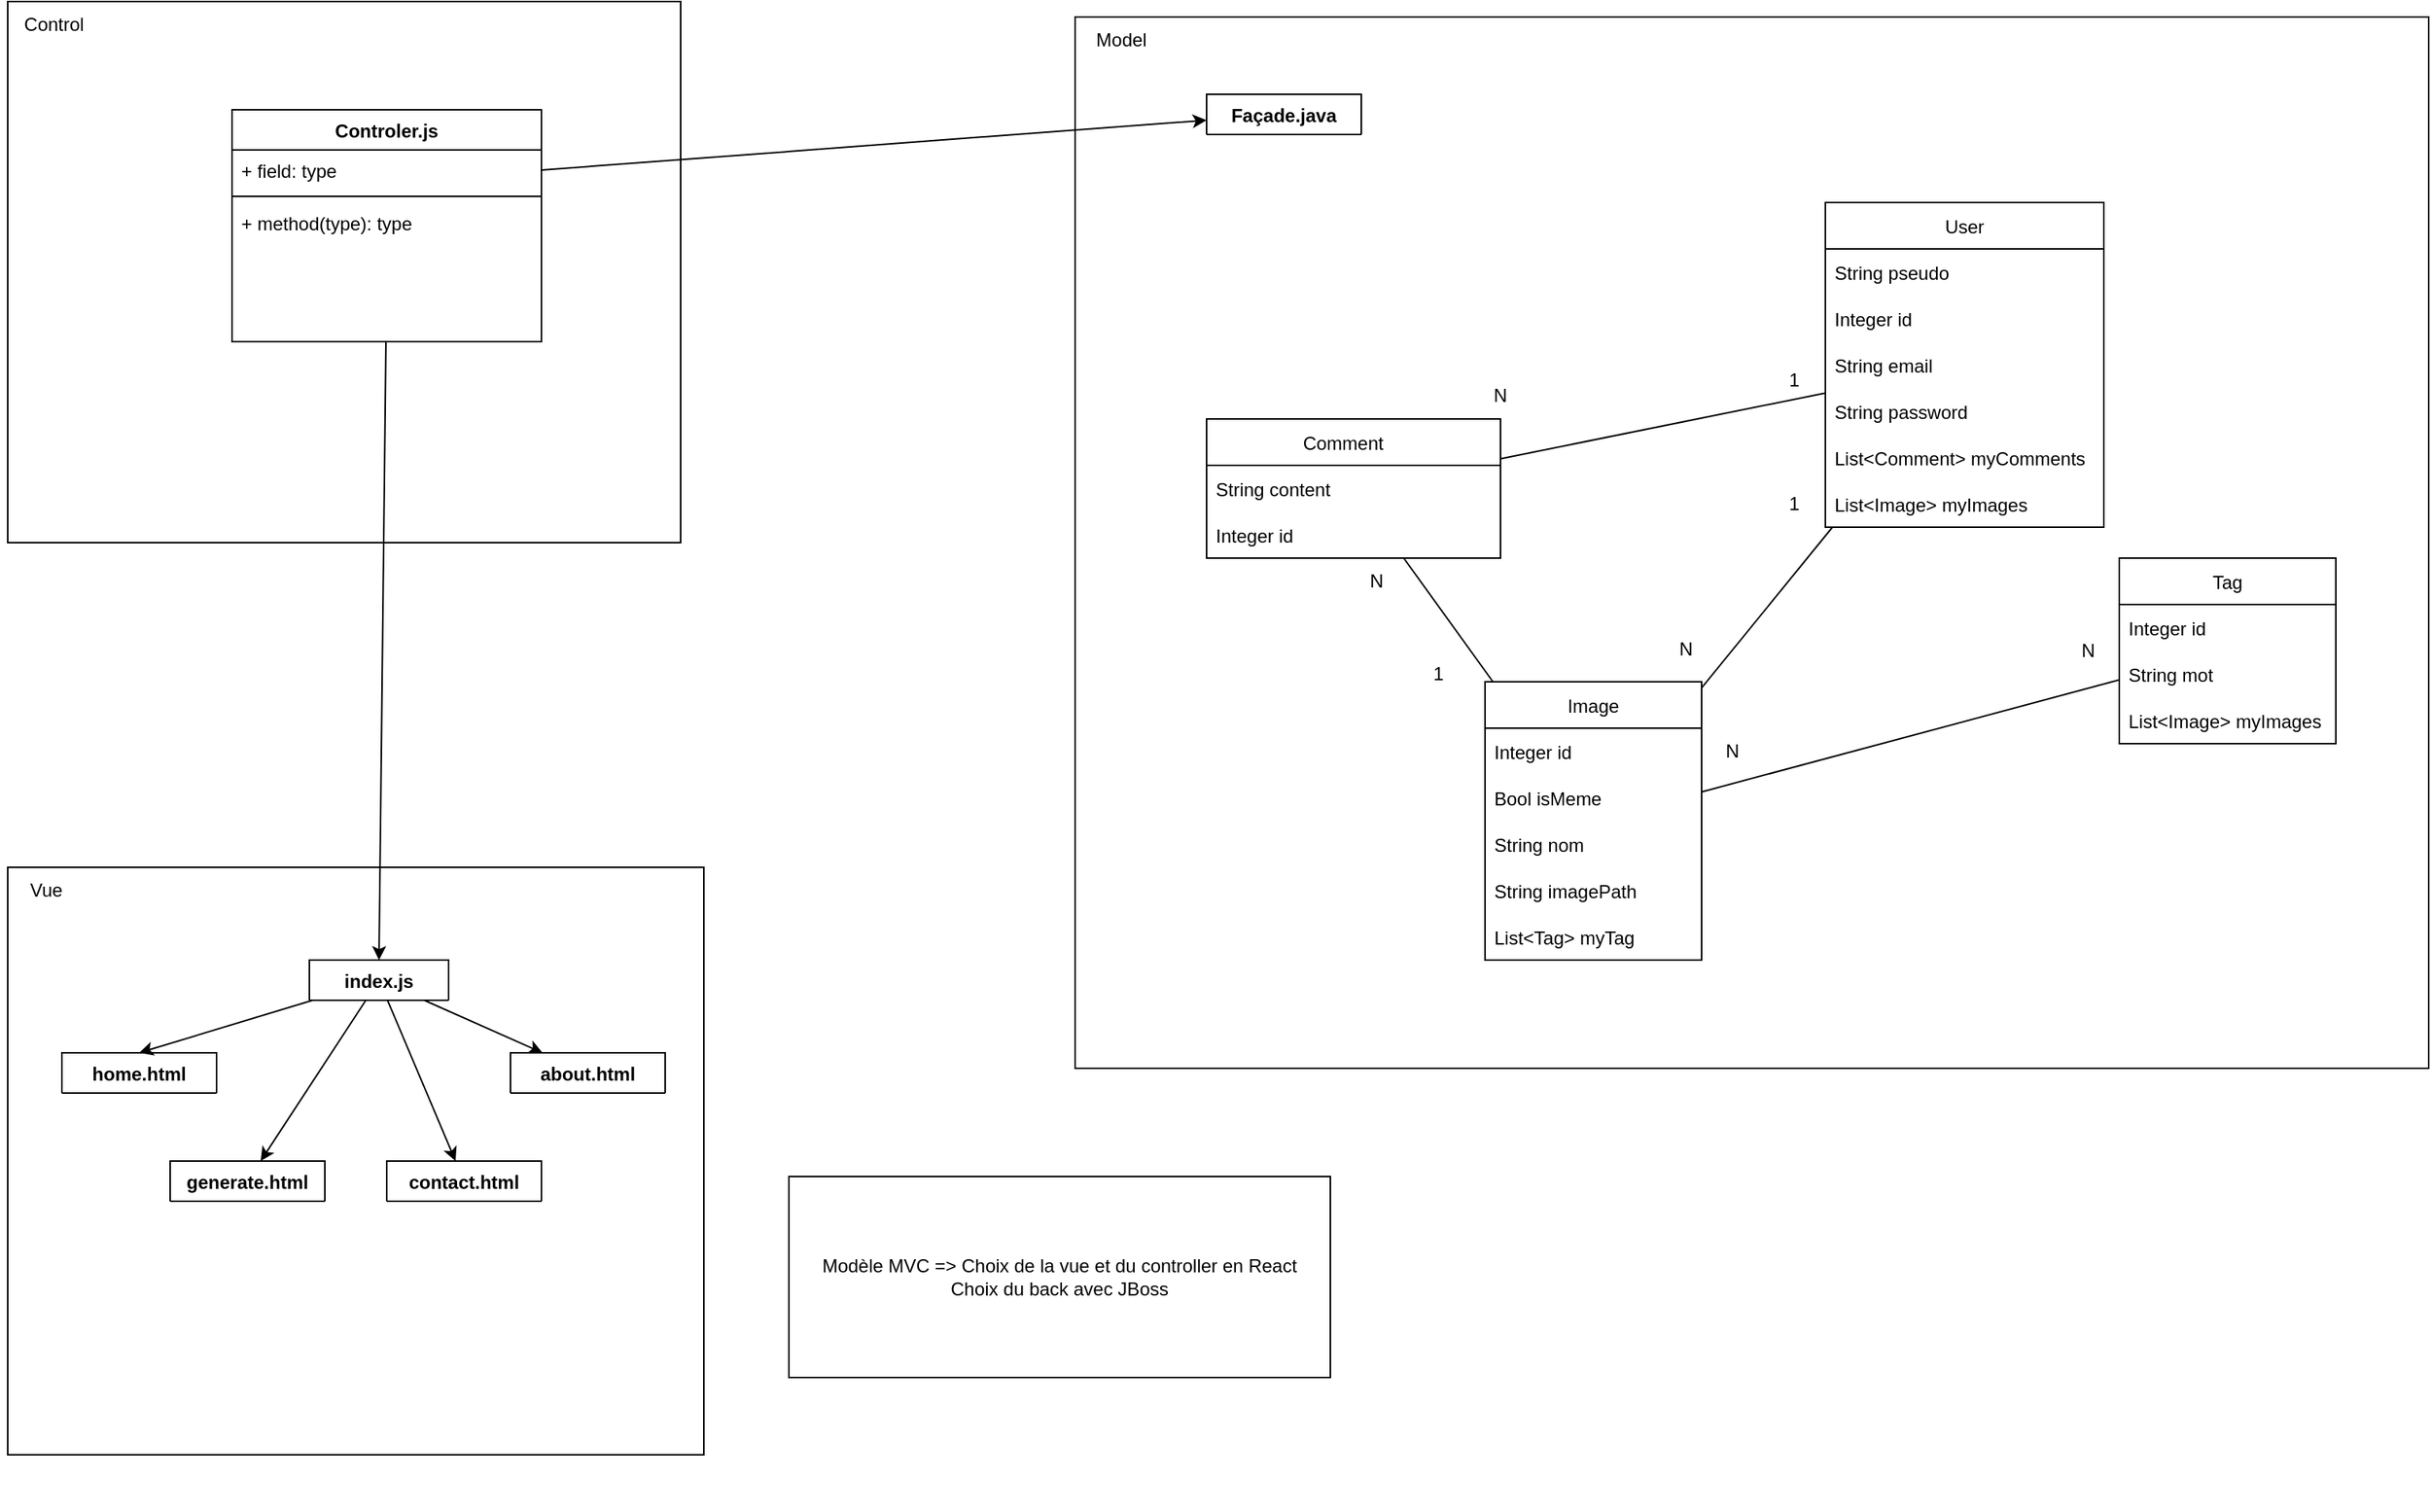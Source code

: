 <mxfile version="17.4.3" type="github">
  <diagram id="MInBh1SqWbQjp1WLOZTz" name="Page-1">
    <mxGraphModel dx="1662" dy="820" grid="1" gridSize="10" guides="1" tooltips="1" connect="1" arrows="1" fold="1" page="1" pageScale="1" pageWidth="1169" pageHeight="827" math="0" shadow="0">
      <root>
        <mxCell id="0" />
        <mxCell id="1" parent="0" />
        <mxCell id="yNmyxKfsHy1kQSk8ZKds-38" value="" style="rounded=0;whiteSpace=wrap;html=1;" parent="1" vertex="1">
          <mxGeometry x="725" y="20" width="875" height="680" as="geometry" />
        </mxCell>
        <mxCell id="yNmyxKfsHy1kQSk8ZKds-29" value="" style="rounded=0;whiteSpace=wrap;html=1;" parent="1" vertex="1">
          <mxGeometry x="35" y="10" width="435" height="350" as="geometry" />
        </mxCell>
        <mxCell id="yNmyxKfsHy1kQSk8ZKds-26" value="" style="rounded=0;whiteSpace=wrap;html=1;" parent="1" vertex="1">
          <mxGeometry x="35" y="570" width="450" height="380" as="geometry" />
        </mxCell>
        <mxCell id="lajUPEfwQLAzJnHiFyT6-13" value="" style="endArrow=classic;html=1;rounded=0;strokeColor=#000000;exitX=1;exitY=0.5;exitDx=0;exitDy=0;" parent="1" source="lajUPEfwQLAzJnHiFyT6-15" target="lajUPEfwQLAzJnHiFyT6-4" edge="1">
          <mxGeometry width="50" height="50" relative="1" as="geometry">
            <mxPoint x="160" y="39" as="sourcePoint" />
            <mxPoint x="440" y="30" as="targetPoint" />
          </mxGeometry>
        </mxCell>
        <mxCell id="lajUPEfwQLAzJnHiFyT6-26" value="" style="group" parent="1" vertex="1" connectable="0">
          <mxGeometry x="810" y="70" width="470" height="160" as="geometry" />
        </mxCell>
        <mxCell id="lajUPEfwQLAzJnHiFyT6-4" value="Façade.java" style="swimlane;fontStyle=1;align=center;verticalAlign=top;childLayout=stackLayout;horizontal=1;startSize=26;horizontalStack=0;resizeParent=1;resizeParentMax=0;resizeLast=0;collapsible=1;marginBottom=0;" parent="lajUPEfwQLAzJnHiFyT6-26" vertex="1" collapsed="1">
          <mxGeometry width="100" height="26" as="geometry">
            <mxRectangle width="280" height="86" as="alternateBounds" />
          </mxGeometry>
        </mxCell>
        <mxCell id="lajUPEfwQLAzJnHiFyT6-5" value="+ field: type" style="text;strokeColor=none;fillColor=none;align=left;verticalAlign=top;spacingLeft=4;spacingRight=4;overflow=hidden;rotatable=0;points=[[0,0.5],[1,0.5]];portConstraint=eastwest;" parent="lajUPEfwQLAzJnHiFyT6-4" vertex="1">
          <mxGeometry y="26" width="280" height="26" as="geometry" />
        </mxCell>
        <mxCell id="lajUPEfwQLAzJnHiFyT6-6" value="" style="line;strokeWidth=1;fillColor=none;align=left;verticalAlign=middle;spacingTop=-1;spacingLeft=3;spacingRight=3;rotatable=0;labelPosition=right;points=[];portConstraint=eastwest;" parent="lajUPEfwQLAzJnHiFyT6-4" vertex="1">
          <mxGeometry y="52" width="280" height="8" as="geometry" />
        </mxCell>
        <mxCell id="lajUPEfwQLAzJnHiFyT6-7" value="+ method(type): type" style="text;strokeColor=none;fillColor=none;align=left;verticalAlign=top;spacingLeft=4;spacingRight=4;overflow=hidden;rotatable=0;points=[[0,0.5],[1,0.5]];portConstraint=eastwest;" parent="lajUPEfwQLAzJnHiFyT6-4" vertex="1">
          <mxGeometry y="60" width="280" height="26" as="geometry" />
        </mxCell>
        <mxCell id="lajUPEfwQLAzJnHiFyT6-36" value="" style="group" parent="1" vertex="1" connectable="0">
          <mxGeometry x="170" y="90" width="200" height="362" as="geometry" />
        </mxCell>
        <mxCell id="lajUPEfwQLAzJnHiFyT6-24" value="" style="group" parent="lajUPEfwQLAzJnHiFyT6-36" vertex="1" connectable="0">
          <mxGeometry x="10" y="-10" width="200" height="150" as="geometry" />
        </mxCell>
        <mxCell id="lajUPEfwQLAzJnHiFyT6-14" value="Controler.js" style="swimlane;fontStyle=1;align=center;verticalAlign=top;childLayout=stackLayout;horizontal=1;startSize=26;horizontalStack=0;resizeParent=1;resizeParentMax=0;resizeLast=0;collapsible=1;marginBottom=0;" parent="lajUPEfwQLAzJnHiFyT6-24" vertex="1">
          <mxGeometry width="200" height="150" as="geometry" />
        </mxCell>
        <mxCell id="lajUPEfwQLAzJnHiFyT6-15" value="+ field: type" style="text;strokeColor=none;fillColor=none;align=left;verticalAlign=top;spacingLeft=4;spacingRight=4;overflow=hidden;rotatable=0;points=[[0,0.5],[1,0.5]];portConstraint=eastwest;" parent="lajUPEfwQLAzJnHiFyT6-14" vertex="1">
          <mxGeometry y="26" width="200" height="26" as="geometry" />
        </mxCell>
        <mxCell id="lajUPEfwQLAzJnHiFyT6-16" value="" style="line;strokeWidth=1;fillColor=none;align=left;verticalAlign=middle;spacingTop=-1;spacingLeft=3;spacingRight=3;rotatable=0;labelPosition=right;points=[];portConstraint=eastwest;" parent="lajUPEfwQLAzJnHiFyT6-14" vertex="1">
          <mxGeometry y="52" width="200" height="8" as="geometry" />
        </mxCell>
        <mxCell id="lajUPEfwQLAzJnHiFyT6-17" value="+ method(type): type" style="text;strokeColor=none;fillColor=none;align=left;verticalAlign=top;spacingLeft=4;spacingRight=4;overflow=hidden;rotatable=0;points=[[0,0.5],[1,0.5]];portConstraint=eastwest;" parent="lajUPEfwQLAzJnHiFyT6-14" vertex="1">
          <mxGeometry y="60" width="200" height="90" as="geometry" />
        </mxCell>
        <mxCell id="lajUPEfwQLAzJnHiFyT6-35" value="" style="group" parent="lajUPEfwQLAzJnHiFyT6-36" vertex="1" connectable="0">
          <mxGeometry x="-5" y="570" width="160" height="86" as="geometry" />
        </mxCell>
        <mxCell id="lB8m8ho_ZpuSB8js8KdT-3" value="&lt;div&gt;Modèle MVC =&amp;gt; Choix de la vue et du controller en React&lt;/div&gt;&lt;div&gt;Choix du back avec JBoss&lt;/div&gt;" style="rounded=0;whiteSpace=wrap;html=1;" parent="1" vertex="1">
          <mxGeometry x="540" y="770" width="350" height="130" as="geometry" />
        </mxCell>
        <mxCell id="yNmyxKfsHy1kQSk8ZKds-1" value="" style="group" parent="1" vertex="1" connectable="0">
          <mxGeometry x="275" y="900" width="160" height="86" as="geometry" />
        </mxCell>
        <mxCell id="lajUPEfwQLAzJnHiFyT6-31" value="index.js" style="swimlane;fontStyle=1;align=center;verticalAlign=top;childLayout=stackLayout;horizontal=1;startSize=26;horizontalStack=0;resizeParent=1;resizeParentMax=0;resizeLast=0;collapsible=1;marginBottom=0;" parent="1" vertex="1" collapsed="1">
          <mxGeometry x="230" y="630" width="90" height="26" as="geometry">
            <mxRectangle width="160" height="86" as="alternateBounds" />
          </mxGeometry>
        </mxCell>
        <mxCell id="lajUPEfwQLAzJnHiFyT6-32" value="+ field: type" style="text;strokeColor=none;fillColor=none;align=left;verticalAlign=top;spacingLeft=4;spacingRight=4;overflow=hidden;rotatable=0;points=[[0,0.5],[1,0.5]];portConstraint=eastwest;" parent="lajUPEfwQLAzJnHiFyT6-31" vertex="1">
          <mxGeometry y="26" width="160" height="26" as="geometry" />
        </mxCell>
        <mxCell id="lajUPEfwQLAzJnHiFyT6-33" value="" style="line;strokeWidth=1;fillColor=none;align=left;verticalAlign=middle;spacingTop=-1;spacingLeft=3;spacingRight=3;rotatable=0;labelPosition=right;points=[];portConstraint=eastwest;" parent="lajUPEfwQLAzJnHiFyT6-31" vertex="1">
          <mxGeometry y="52" width="160" height="8" as="geometry" />
        </mxCell>
        <mxCell id="lajUPEfwQLAzJnHiFyT6-34" value="+ method(type): type" style="text;strokeColor=none;fillColor=none;align=left;verticalAlign=top;spacingLeft=4;spacingRight=4;overflow=hidden;rotatable=0;points=[[0,0.5],[1,0.5]];portConstraint=eastwest;" parent="lajUPEfwQLAzJnHiFyT6-31" vertex="1">
          <mxGeometry y="60" width="160" height="26" as="geometry" />
        </mxCell>
        <mxCell id="yNmyxKfsHy1kQSk8ZKds-3" value="contact.html" style="swimlane;fontStyle=1;align=center;verticalAlign=top;childLayout=stackLayout;horizontal=1;startSize=26;horizontalStack=0;resizeParent=1;resizeParentMax=0;resizeLast=0;collapsible=1;marginBottom=0;" parent="1" vertex="1" collapsed="1">
          <mxGeometry x="280" y="760" width="100" height="26" as="geometry">
            <mxRectangle width="160" height="86" as="alternateBounds" />
          </mxGeometry>
        </mxCell>
        <mxCell id="yNmyxKfsHy1kQSk8ZKds-4" value="+ field: type" style="text;strokeColor=none;fillColor=none;align=left;verticalAlign=top;spacingLeft=4;spacingRight=4;overflow=hidden;rotatable=0;points=[[0,0.5],[1,0.5]];portConstraint=eastwest;" parent="yNmyxKfsHy1kQSk8ZKds-3" vertex="1">
          <mxGeometry y="26" width="160" height="26" as="geometry" />
        </mxCell>
        <mxCell id="yNmyxKfsHy1kQSk8ZKds-5" value="" style="line;strokeWidth=1;fillColor=none;align=left;verticalAlign=middle;spacingTop=-1;spacingLeft=3;spacingRight=3;rotatable=0;labelPosition=right;points=[];portConstraint=eastwest;" parent="yNmyxKfsHy1kQSk8ZKds-3" vertex="1">
          <mxGeometry y="52" width="160" height="8" as="geometry" />
        </mxCell>
        <mxCell id="yNmyxKfsHy1kQSk8ZKds-6" value="+ method(type): type" style="text;strokeColor=none;fillColor=none;align=left;verticalAlign=top;spacingLeft=4;spacingRight=4;overflow=hidden;rotatable=0;points=[[0,0.5],[1,0.5]];portConstraint=eastwest;" parent="yNmyxKfsHy1kQSk8ZKds-3" vertex="1">
          <mxGeometry y="60" width="160" height="26" as="geometry" />
        </mxCell>
        <mxCell id="yNmyxKfsHy1kQSk8ZKds-9" value="home.html" style="swimlane;fontStyle=1;align=center;verticalAlign=top;childLayout=stackLayout;horizontal=1;startSize=26;horizontalStack=0;resizeParent=1;resizeParentMax=0;resizeLast=0;collapsible=1;marginBottom=0;" parent="1" vertex="1" collapsed="1">
          <mxGeometry x="70" y="690" width="100" height="26" as="geometry">
            <mxRectangle width="160" height="86" as="alternateBounds" />
          </mxGeometry>
        </mxCell>
        <mxCell id="yNmyxKfsHy1kQSk8ZKds-10" value="+ field: type" style="text;strokeColor=none;fillColor=none;align=left;verticalAlign=top;spacingLeft=4;spacingRight=4;overflow=hidden;rotatable=0;points=[[0,0.5],[1,0.5]];portConstraint=eastwest;" parent="yNmyxKfsHy1kQSk8ZKds-9" vertex="1">
          <mxGeometry y="26" width="160" height="26" as="geometry" />
        </mxCell>
        <mxCell id="yNmyxKfsHy1kQSk8ZKds-11" value="" style="line;strokeWidth=1;fillColor=none;align=left;verticalAlign=middle;spacingTop=-1;spacingLeft=3;spacingRight=3;rotatable=0;labelPosition=right;points=[];portConstraint=eastwest;" parent="yNmyxKfsHy1kQSk8ZKds-9" vertex="1">
          <mxGeometry y="52" width="160" height="8" as="geometry" />
        </mxCell>
        <mxCell id="yNmyxKfsHy1kQSk8ZKds-12" value="+ method(type): type" style="text;strokeColor=none;fillColor=none;align=left;verticalAlign=top;spacingLeft=4;spacingRight=4;overflow=hidden;rotatable=0;points=[[0,0.5],[1,0.5]];portConstraint=eastwest;" parent="yNmyxKfsHy1kQSk8ZKds-9" vertex="1">
          <mxGeometry y="60" width="160" height="26" as="geometry" />
        </mxCell>
        <mxCell id="yNmyxKfsHy1kQSk8ZKds-13" value="generate.html" style="swimlane;fontStyle=1;align=center;verticalAlign=top;childLayout=stackLayout;horizontal=1;startSize=26;horizontalStack=0;resizeParent=1;resizeParentMax=0;resizeLast=0;collapsible=1;marginBottom=0;" parent="1" vertex="1" collapsed="1">
          <mxGeometry x="140" y="760" width="100" height="26" as="geometry">
            <mxRectangle width="160" height="86" as="alternateBounds" />
          </mxGeometry>
        </mxCell>
        <mxCell id="yNmyxKfsHy1kQSk8ZKds-14" value="+ field: type" style="text;strokeColor=none;fillColor=none;align=left;verticalAlign=top;spacingLeft=4;spacingRight=4;overflow=hidden;rotatable=0;points=[[0,0.5],[1,0.5]];portConstraint=eastwest;" parent="yNmyxKfsHy1kQSk8ZKds-13" vertex="1">
          <mxGeometry y="26" width="160" height="26" as="geometry" />
        </mxCell>
        <mxCell id="yNmyxKfsHy1kQSk8ZKds-15" value="" style="line;strokeWidth=1;fillColor=none;align=left;verticalAlign=middle;spacingTop=-1;spacingLeft=3;spacingRight=3;rotatable=0;labelPosition=right;points=[];portConstraint=eastwest;" parent="yNmyxKfsHy1kQSk8ZKds-13" vertex="1">
          <mxGeometry y="52" width="160" height="8" as="geometry" />
        </mxCell>
        <mxCell id="yNmyxKfsHy1kQSk8ZKds-16" value="+ method(type): type" style="text;strokeColor=none;fillColor=none;align=left;verticalAlign=top;spacingLeft=4;spacingRight=4;overflow=hidden;rotatable=0;points=[[0,0.5],[1,0.5]];portConstraint=eastwest;" parent="yNmyxKfsHy1kQSk8ZKds-13" vertex="1">
          <mxGeometry y="60" width="160" height="26" as="geometry" />
        </mxCell>
        <mxCell id="yNmyxKfsHy1kQSk8ZKds-17" value="about.html" style="swimlane;fontStyle=1;align=center;verticalAlign=top;childLayout=stackLayout;horizontal=1;startSize=26;horizontalStack=0;resizeParent=1;resizeParentMax=0;resizeLast=0;collapsible=1;marginBottom=0;" parent="1" vertex="1" collapsed="1">
          <mxGeometry x="360" y="690" width="100" height="26" as="geometry">
            <mxRectangle width="160" height="86" as="alternateBounds" />
          </mxGeometry>
        </mxCell>
        <mxCell id="yNmyxKfsHy1kQSk8ZKds-18" value="+ field: type" style="text;strokeColor=none;fillColor=none;align=left;verticalAlign=top;spacingLeft=4;spacingRight=4;overflow=hidden;rotatable=0;points=[[0,0.5],[1,0.5]];portConstraint=eastwest;" parent="yNmyxKfsHy1kQSk8ZKds-17" vertex="1">
          <mxGeometry y="26" width="160" height="26" as="geometry" />
        </mxCell>
        <mxCell id="yNmyxKfsHy1kQSk8ZKds-19" value="" style="line;strokeWidth=1;fillColor=none;align=left;verticalAlign=middle;spacingTop=-1;spacingLeft=3;spacingRight=3;rotatable=0;labelPosition=right;points=[];portConstraint=eastwest;" parent="yNmyxKfsHy1kQSk8ZKds-17" vertex="1">
          <mxGeometry y="52" width="160" height="8" as="geometry" />
        </mxCell>
        <mxCell id="yNmyxKfsHy1kQSk8ZKds-20" value="+ method(type): type" style="text;strokeColor=none;fillColor=none;align=left;verticalAlign=top;spacingLeft=4;spacingRight=4;overflow=hidden;rotatable=0;points=[[0,0.5],[1,0.5]];portConstraint=eastwest;" parent="yNmyxKfsHy1kQSk8ZKds-17" vertex="1">
          <mxGeometry y="60" width="160" height="26" as="geometry" />
        </mxCell>
        <mxCell id="yNmyxKfsHy1kQSk8ZKds-27" value="Vue" style="text;html=1;strokeColor=none;fillColor=none;align=center;verticalAlign=middle;whiteSpace=wrap;rounded=0;" parent="1" vertex="1">
          <mxGeometry x="30" y="570" width="60" height="30" as="geometry" />
        </mxCell>
        <mxCell id="yNmyxKfsHy1kQSk8ZKds-31" value="Control" style="text;html=1;strokeColor=none;fillColor=none;align=center;verticalAlign=middle;whiteSpace=wrap;rounded=0;" parent="1" vertex="1">
          <mxGeometry x="35" y="10" width="60" height="30" as="geometry" />
        </mxCell>
        <mxCell id="yNmyxKfsHy1kQSk8ZKds-32" value="" style="endArrow=classic;html=1;rounded=0;entryX=0.5;entryY=0;entryDx=0;entryDy=0;" parent="1" source="lajUPEfwQLAzJnHiFyT6-17" target="lajUPEfwQLAzJnHiFyT6-31" edge="1">
          <mxGeometry width="50" height="50" relative="1" as="geometry">
            <mxPoint x="720" y="570" as="sourcePoint" />
            <mxPoint x="770" y="520" as="targetPoint" />
          </mxGeometry>
        </mxCell>
        <mxCell id="yNmyxKfsHy1kQSk8ZKds-34" value="" style="endArrow=classic;html=1;rounded=0;entryX=0.5;entryY=0;entryDx=0;entryDy=0;" parent="1" source="lajUPEfwQLAzJnHiFyT6-31" target="yNmyxKfsHy1kQSk8ZKds-9" edge="1">
          <mxGeometry width="50" height="50" relative="1" as="geometry">
            <mxPoint x="280" y="660" as="sourcePoint" />
            <mxPoint x="770" y="520" as="targetPoint" />
          </mxGeometry>
        </mxCell>
        <mxCell id="yNmyxKfsHy1kQSk8ZKds-35" value="" style="endArrow=classic;html=1;rounded=0;" parent="1" source="lajUPEfwQLAzJnHiFyT6-31" target="yNmyxKfsHy1kQSk8ZKds-13" edge="1">
          <mxGeometry width="50" height="50" relative="1" as="geometry">
            <mxPoint x="720" y="570" as="sourcePoint" />
            <mxPoint x="770" y="520" as="targetPoint" />
          </mxGeometry>
        </mxCell>
        <mxCell id="yNmyxKfsHy1kQSk8ZKds-36" value="" style="endArrow=classic;html=1;rounded=0;" parent="1" source="lajUPEfwQLAzJnHiFyT6-31" target="yNmyxKfsHy1kQSk8ZKds-3" edge="1">
          <mxGeometry width="50" height="50" relative="1" as="geometry">
            <mxPoint x="720" y="570" as="sourcePoint" />
            <mxPoint x="770" y="520" as="targetPoint" />
          </mxGeometry>
        </mxCell>
        <mxCell id="yNmyxKfsHy1kQSk8ZKds-37" value="" style="endArrow=classic;html=1;rounded=0;" parent="1" source="lajUPEfwQLAzJnHiFyT6-31" target="yNmyxKfsHy1kQSk8ZKds-17" edge="1">
          <mxGeometry width="50" height="50" relative="1" as="geometry">
            <mxPoint x="30" y="550" as="sourcePoint" />
            <mxPoint x="80" y="500" as="targetPoint" />
          </mxGeometry>
        </mxCell>
        <mxCell id="yNmyxKfsHy1kQSk8ZKds-39" value="Model" style="text;html=1;strokeColor=none;fillColor=none;align=center;verticalAlign=middle;whiteSpace=wrap;rounded=0;" parent="1" vertex="1">
          <mxGeometry x="725" y="20" width="60" height="30" as="geometry" />
        </mxCell>
        <mxCell id="yNmyxKfsHy1kQSk8ZKds-40" value="User" style="swimlane;fontStyle=0;childLayout=stackLayout;horizontal=1;startSize=30;horizontalStack=0;resizeParent=1;resizeParentMax=0;resizeLast=0;collapsible=1;marginBottom=0;" parent="1" vertex="1">
          <mxGeometry x="1210" y="140" width="180" height="210" as="geometry" />
        </mxCell>
        <mxCell id="yNmyxKfsHy1kQSk8ZKds-42" value="String pseudo" style="text;strokeColor=none;fillColor=none;align=left;verticalAlign=middle;spacingLeft=4;spacingRight=4;overflow=hidden;points=[[0,0.5],[1,0.5]];portConstraint=eastwest;rotatable=0;" parent="yNmyxKfsHy1kQSk8ZKds-40" vertex="1">
          <mxGeometry y="30" width="180" height="30" as="geometry" />
        </mxCell>
        <mxCell id="yNmyxKfsHy1kQSk8ZKds-76" value="Integer id" style="text;strokeColor=none;fillColor=none;align=left;verticalAlign=middle;spacingLeft=4;spacingRight=4;overflow=hidden;points=[[0,0.5],[1,0.5]];portConstraint=eastwest;rotatable=0;" parent="yNmyxKfsHy1kQSk8ZKds-40" vertex="1">
          <mxGeometry y="60" width="180" height="30" as="geometry" />
        </mxCell>
        <mxCell id="yNmyxKfsHy1kQSk8ZKds-44" value="String email" style="text;strokeColor=none;fillColor=none;align=left;verticalAlign=middle;spacingLeft=4;spacingRight=4;overflow=hidden;points=[[0,0.5],[1,0.5]];portConstraint=eastwest;rotatable=0;" parent="yNmyxKfsHy1kQSk8ZKds-40" vertex="1">
          <mxGeometry y="90" width="180" height="30" as="geometry" />
        </mxCell>
        <mxCell id="yNmyxKfsHy1kQSk8ZKds-79" value="String password" style="text;strokeColor=none;fillColor=none;align=left;verticalAlign=middle;spacingLeft=4;spacingRight=4;overflow=hidden;points=[[0,0.5],[1,0.5]];portConstraint=eastwest;rotatable=0;" parent="yNmyxKfsHy1kQSk8ZKds-40" vertex="1">
          <mxGeometry y="120" width="180" height="30" as="geometry" />
        </mxCell>
        <mxCell id="yNmyxKfsHy1kQSk8ZKds-78" value="List&lt;Comment&gt; myComments" style="text;strokeColor=none;fillColor=none;align=left;verticalAlign=middle;spacingLeft=4;spacingRight=4;overflow=hidden;points=[[0,0.5],[1,0.5]];portConstraint=eastwest;rotatable=0;" parent="yNmyxKfsHy1kQSk8ZKds-40" vertex="1">
          <mxGeometry y="150" width="180" height="30" as="geometry" />
        </mxCell>
        <mxCell id="yNmyxKfsHy1kQSk8ZKds-43" value="List&lt;Image&gt; myImages" style="text;strokeColor=none;fillColor=none;align=left;verticalAlign=middle;spacingLeft=4;spacingRight=4;overflow=hidden;points=[[0,0.5],[1,0.5]];portConstraint=eastwest;rotatable=0;" parent="yNmyxKfsHy1kQSk8ZKds-40" vertex="1">
          <mxGeometry y="180" width="180" height="30" as="geometry" />
        </mxCell>
        <mxCell id="yNmyxKfsHy1kQSk8ZKds-46" value="Comment    " style="swimlane;fontStyle=0;childLayout=stackLayout;horizontal=1;startSize=30;horizontalStack=0;resizeParent=1;resizeParentMax=0;resizeLast=0;collapsible=1;marginBottom=0;" parent="1" vertex="1">
          <mxGeometry x="810" y="280" width="190" height="90" as="geometry" />
        </mxCell>
        <mxCell id="yNmyxKfsHy1kQSk8ZKds-77" value="String content" style="text;strokeColor=none;fillColor=none;align=left;verticalAlign=middle;spacingLeft=4;spacingRight=4;overflow=hidden;points=[[0,0.5],[1,0.5]];portConstraint=eastwest;rotatable=0;" parent="yNmyxKfsHy1kQSk8ZKds-46" vertex="1">
          <mxGeometry y="30" width="190" height="30" as="geometry" />
        </mxCell>
        <mxCell id="yNmyxKfsHy1kQSk8ZKds-75" value="Integer id" style="text;strokeColor=none;fillColor=none;align=left;verticalAlign=middle;spacingLeft=4;spacingRight=4;overflow=hidden;points=[[0,0.5],[1,0.5]];portConstraint=eastwest;rotatable=0;" parent="yNmyxKfsHy1kQSk8ZKds-46" vertex="1">
          <mxGeometry y="60" width="190" height="30" as="geometry" />
        </mxCell>
        <mxCell id="yNmyxKfsHy1kQSk8ZKds-50" value="Image" style="swimlane;fontStyle=0;childLayout=stackLayout;horizontal=1;startSize=30;horizontalStack=0;resizeParent=1;resizeParentMax=0;resizeLast=0;collapsible=1;marginBottom=0;" parent="1" vertex="1">
          <mxGeometry x="990" y="450" width="140" height="180" as="geometry" />
        </mxCell>
        <mxCell id="yNmyxKfsHy1kQSk8ZKds-80" value="Integer id" style="text;strokeColor=none;fillColor=none;align=left;verticalAlign=middle;spacingLeft=4;spacingRight=4;overflow=hidden;points=[[0,0.5],[1,0.5]];portConstraint=eastwest;rotatable=0;" parent="yNmyxKfsHy1kQSk8ZKds-50" vertex="1">
          <mxGeometry y="30" width="140" height="30" as="geometry" />
        </mxCell>
        <mxCell id="yNmyxKfsHy1kQSk8ZKds-59" value="Bool isMeme" style="text;strokeColor=none;fillColor=none;align=left;verticalAlign=middle;spacingLeft=4;spacingRight=4;overflow=hidden;points=[[0,0.5],[1,0.5]];portConstraint=eastwest;rotatable=0;" parent="yNmyxKfsHy1kQSk8ZKds-50" vertex="1">
          <mxGeometry y="60" width="140" height="30" as="geometry" />
        </mxCell>
        <mxCell id="yNmyxKfsHy1kQSk8ZKds-52" value="String nom" style="text;strokeColor=none;fillColor=none;align=left;verticalAlign=middle;spacingLeft=4;spacingRight=4;overflow=hidden;points=[[0,0.5],[1,0.5]];portConstraint=eastwest;rotatable=0;" parent="yNmyxKfsHy1kQSk8ZKds-50" vertex="1">
          <mxGeometry y="90" width="140" height="30" as="geometry" />
        </mxCell>
        <mxCell id="yNmyxKfsHy1kQSk8ZKds-53" value="String imagePath" style="text;strokeColor=none;fillColor=none;align=left;verticalAlign=middle;spacingLeft=4;spacingRight=4;overflow=hidden;points=[[0,0.5],[1,0.5]];portConstraint=eastwest;rotatable=0;" parent="yNmyxKfsHy1kQSk8ZKds-50" vertex="1">
          <mxGeometry y="120" width="140" height="30" as="geometry" />
        </mxCell>
        <mxCell id="yNmyxKfsHy1kQSk8ZKds-82" value="List&lt;Tag&gt; myTag" style="text;strokeColor=none;fillColor=none;align=left;verticalAlign=middle;spacingLeft=4;spacingRight=4;overflow=hidden;points=[[0,0.5],[1,0.5]];portConstraint=eastwest;rotatable=0;" parent="yNmyxKfsHy1kQSk8ZKds-50" vertex="1">
          <mxGeometry y="150" width="140" height="30" as="geometry" />
        </mxCell>
        <mxCell id="yNmyxKfsHy1kQSk8ZKds-60" value="Tag" style="swimlane;fontStyle=0;childLayout=stackLayout;horizontal=1;startSize=30;horizontalStack=0;resizeParent=1;resizeParentMax=0;resizeLast=0;collapsible=1;marginBottom=0;" parent="1" vertex="1">
          <mxGeometry x="1400" y="370" width="140" height="120" as="geometry" />
        </mxCell>
        <mxCell id="yNmyxKfsHy1kQSk8ZKds-81" value="Integer id" style="text;strokeColor=none;fillColor=none;align=left;verticalAlign=middle;spacingLeft=4;spacingRight=4;overflow=hidden;points=[[0,0.5],[1,0.5]];portConstraint=eastwest;rotatable=0;" parent="yNmyxKfsHy1kQSk8ZKds-60" vertex="1">
          <mxGeometry y="30" width="140" height="30" as="geometry" />
        </mxCell>
        <mxCell id="yNmyxKfsHy1kQSk8ZKds-61" value="String mot" style="text;strokeColor=none;fillColor=none;align=left;verticalAlign=middle;spacingLeft=4;spacingRight=4;overflow=hidden;points=[[0,0.5],[1,0.5]];portConstraint=eastwest;rotatable=0;" parent="yNmyxKfsHy1kQSk8ZKds-60" vertex="1">
          <mxGeometry y="60" width="140" height="30" as="geometry" />
        </mxCell>
        <mxCell id="yNmyxKfsHy1kQSk8ZKds-83" value="List&lt;Image&gt; myImages" style="text;strokeColor=none;fillColor=none;align=left;verticalAlign=middle;spacingLeft=4;spacingRight=4;overflow=hidden;points=[[0,0.5],[1,0.5]];portConstraint=eastwest;rotatable=0;" parent="yNmyxKfsHy1kQSk8ZKds-60" vertex="1">
          <mxGeometry y="90" width="140" height="30" as="geometry" />
        </mxCell>
        <mxCell id="yNmyxKfsHy1kQSk8ZKds-64" value="" style="endArrow=none;html=1;rounded=0;" parent="1" source="yNmyxKfsHy1kQSk8ZKds-46" target="yNmyxKfsHy1kQSk8ZKds-40" edge="1">
          <mxGeometry width="50" height="50" relative="1" as="geometry">
            <mxPoint x="1050" y="330" as="sourcePoint" />
            <mxPoint x="1100" y="280" as="targetPoint" />
          </mxGeometry>
        </mxCell>
        <mxCell id="yNmyxKfsHy1kQSk8ZKds-67" value="N" style="text;html=1;strokeColor=none;fillColor=none;align=center;verticalAlign=middle;whiteSpace=wrap;rounded=0;" parent="1" vertex="1">
          <mxGeometry x="970" y="250" width="60" height="30" as="geometry" />
        </mxCell>
        <mxCell id="yNmyxKfsHy1kQSk8ZKds-68" value="" style="endArrow=none;html=1;rounded=0;" parent="1" source="yNmyxKfsHy1kQSk8ZKds-50" target="yNmyxKfsHy1kQSk8ZKds-40" edge="1">
          <mxGeometry width="50" height="50" relative="1" as="geometry">
            <mxPoint x="1220" y="300" as="sourcePoint" />
            <mxPoint x="1270" y="250" as="targetPoint" />
          </mxGeometry>
        </mxCell>
        <mxCell id="yNmyxKfsHy1kQSk8ZKds-70" value="1" style="text;html=1;strokeColor=none;fillColor=none;align=center;verticalAlign=middle;whiteSpace=wrap;rounded=0;" parent="1" vertex="1">
          <mxGeometry x="1160" y="320" width="60" height="30" as="geometry" />
        </mxCell>
        <mxCell id="yNmyxKfsHy1kQSk8ZKds-71" value="N" style="text;html=1;strokeColor=none;fillColor=none;align=center;verticalAlign=middle;whiteSpace=wrap;rounded=0;" parent="1" vertex="1">
          <mxGeometry x="1090" y="414" width="60" height="30" as="geometry" />
        </mxCell>
        <mxCell id="yNmyxKfsHy1kQSk8ZKds-72" value="" style="endArrow=none;html=1;rounded=0;" parent="1" source="yNmyxKfsHy1kQSk8ZKds-50" target="yNmyxKfsHy1kQSk8ZKds-60" edge="1">
          <mxGeometry width="50" height="50" relative="1" as="geometry">
            <mxPoint x="1220" y="300" as="sourcePoint" />
            <mxPoint x="1270" y="250" as="targetPoint" />
          </mxGeometry>
        </mxCell>
        <mxCell id="yNmyxKfsHy1kQSk8ZKds-73" value="N" style="text;html=1;strokeColor=none;fillColor=none;align=center;verticalAlign=middle;whiteSpace=wrap;rounded=0;" parent="1" vertex="1">
          <mxGeometry x="1350" y="415" width="60" height="30" as="geometry" />
        </mxCell>
        <mxCell id="yNmyxKfsHy1kQSk8ZKds-74" value="N" style="text;html=1;strokeColor=none;fillColor=none;align=center;verticalAlign=middle;whiteSpace=wrap;rounded=0;" parent="1" vertex="1">
          <mxGeometry x="1120" y="480" width="60" height="30" as="geometry" />
        </mxCell>
        <mxCell id="yNmyxKfsHy1kQSk8ZKds-84" value="" style="endArrow=none;html=1;rounded=0;" parent="1" source="yNmyxKfsHy1kQSk8ZKds-50" target="yNmyxKfsHy1kQSk8ZKds-46" edge="1">
          <mxGeometry width="50" height="50" relative="1" as="geometry">
            <mxPoint x="1140" y="360" as="sourcePoint" />
            <mxPoint x="1190" y="310" as="targetPoint" />
          </mxGeometry>
        </mxCell>
        <mxCell id="yNmyxKfsHy1kQSk8ZKds-85" value="N" style="text;html=1;strokeColor=none;fillColor=none;align=center;verticalAlign=middle;whiteSpace=wrap;rounded=0;" parent="1" vertex="1">
          <mxGeometry x="890" y="370" width="60" height="30" as="geometry" />
        </mxCell>
        <mxCell id="yNmyxKfsHy1kQSk8ZKds-86" value="1" style="text;html=1;strokeColor=none;fillColor=none;align=center;verticalAlign=middle;whiteSpace=wrap;rounded=0;" parent="1" vertex="1">
          <mxGeometry x="930" y="430" width="60" height="30" as="geometry" />
        </mxCell>
        <mxCell id="yNmyxKfsHy1kQSk8ZKds-66" value="1" style="text;html=1;strokeColor=none;fillColor=none;align=center;verticalAlign=middle;whiteSpace=wrap;rounded=0;" parent="1" vertex="1">
          <mxGeometry x="1160" y="240" width="60" height="30" as="geometry" />
        </mxCell>
      </root>
    </mxGraphModel>
  </diagram>
</mxfile>
